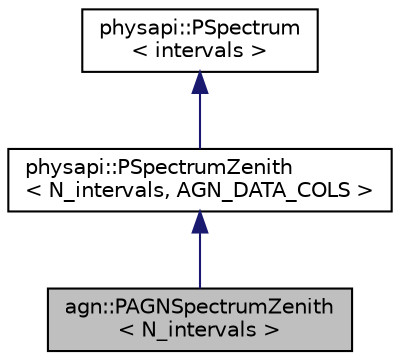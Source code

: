 digraph "agn::PAGNSpectrumZenith&lt; N_intervals &gt;"
{
 // LATEX_PDF_SIZE
  edge [fontname="Helvetica",fontsize="10",labelfontname="Helvetica",labelfontsize="10"];
  node [fontname="Helvetica",fontsize="10",shape=record];
  Node1 [label="agn::PAGNSpectrumZenith\l\< N_intervals \>",height=0.2,width=0.4,color="black", fillcolor="grey75", style="filled", fontcolor="black",tooltip="This class represents an agn spectrum under a specific zenith angle and angular interval."];
  Node2 -> Node1 [dir="back",color="midnightblue",fontsize="10",style="solid",fontname="Helvetica"];
  Node2 [label="physapi::PSpectrumZenith\l\< N_intervals, AGN_DATA_COLS \>",height=0.2,width=0.4,color="black", fillcolor="white", style="filled",URL="$classphysapi_1_1_p_spectrum_zenith.html",tooltip=" "];
  Node3 -> Node2 [dir="back",color="midnightblue",fontsize="10",style="solid",fontname="Helvetica"];
  Node3 [label="physapi::PSpectrum\l\< intervals \>",height=0.2,width=0.4,color="black", fillcolor="white", style="filled",URL="$classphysapi_1_1_p_spectrum.html",tooltip=" "];
}
